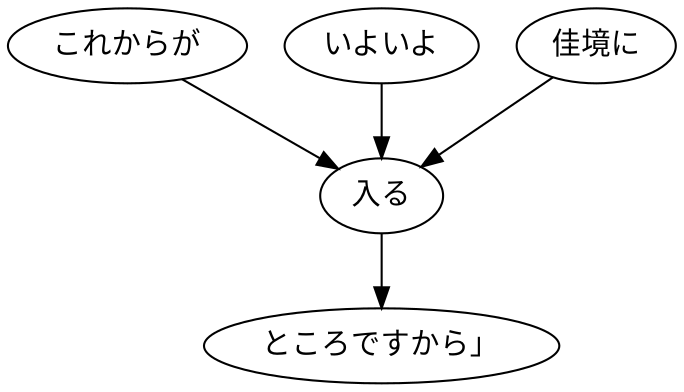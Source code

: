digraph graph7996 {
	node0 [label="これからが"];
	node1 [label="いよいよ"];
	node2 [label="佳境に"];
	node3 [label="入る"];
	node4 [label="ところですから」"];
	node0 -> node3;
	node1 -> node3;
	node2 -> node3;
	node3 -> node4;
}
